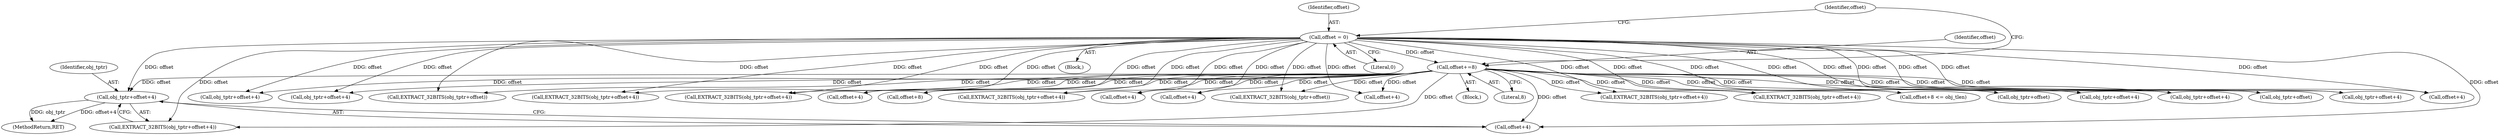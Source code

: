 digraph "0_tcpdump_a25211918f2e790c67d859d20ccf8dbb81da1598@pointer" {
"1001460" [label="(Call,obj_tptr+offset+4)"];
"1001466" [label="(Call,offset+=8)"];
"1001363" [label="(Call,offset = 0)"];
"1001422" [label="(Call,obj_tptr+offset+4)"];
"1001372" [label="(Block,)"];
"1001434" [label="(Call,obj_tptr+offset+4)"];
"1001383" [label="(Call,EXTRACT_32BITS(obj_tptr+offset))"];
"1001433" [label="(Call,EXTRACT_32BITS(obj_tptr+offset+4))"];
"1001913" [label="(MethodReturn,RET)"];
"1001363" [label="(Call,offset = 0)"];
"1001451" [label="(Call,EXTRACT_32BITS(obj_tptr+offset+4))"];
"1001143" [label="(Block,)"];
"1001406" [label="(Call,obj_tptr+offset+4)"];
"1001467" [label="(Identifier,offset)"];
"1001468" [label="(Literal,8)"];
"1001364" [label="(Identifier,offset)"];
"1001424" [label="(Call,offset+4)"];
"1001460" [label="(Call,obj_tptr+offset+4)"];
"1001462" [label="(Call,offset+4)"];
"1001405" [label="(Call,EXTRACT_32BITS(obj_tptr+offset+4))"];
"1001369" [label="(Identifier,offset)"];
"1001408" [label="(Call,offset+4)"];
"1001395" [label="(Call,EXTRACT_32BITS(obj_tptr+offset+4))"];
"1001459" [label="(Call,EXTRACT_32BITS(obj_tptr+offset+4))"];
"1001452" [label="(Call,obj_tptr+offset+4)"];
"1001436" [label="(Call,offset+4)"];
"1001466" [label="(Call,offset+=8)"];
"1001398" [label="(Call,offset+4)"];
"1001365" [label="(Literal,0)"];
"1001454" [label="(Call,offset+4)"];
"1001379" [label="(Call,EXTRACT_32BITS(obj_tptr+offset))"];
"1001421" [label="(Call,EXTRACT_32BITS(obj_tptr+offset+4))"];
"1001367" [label="(Call,offset+8 <= obj_tlen)"];
"1001461" [label="(Identifier,obj_tptr)"];
"1001380" [label="(Call,obj_tptr+offset)"];
"1001396" [label="(Call,obj_tptr+offset+4)"];
"1001384" [label="(Call,obj_tptr+offset)"];
"1001368" [label="(Call,offset+8)"];
"1001460" -> "1001459"  [label="AST: "];
"1001460" -> "1001462"  [label="CFG: "];
"1001461" -> "1001460"  [label="AST: "];
"1001462" -> "1001460"  [label="AST: "];
"1001459" -> "1001460"  [label="CFG: "];
"1001460" -> "1001913"  [label="DDG: offset+4"];
"1001460" -> "1001913"  [label="DDG: obj_tptr"];
"1001466" -> "1001460"  [label="DDG: offset"];
"1001363" -> "1001460"  [label="DDG: offset"];
"1001466" -> "1001372"  [label="AST: "];
"1001466" -> "1001468"  [label="CFG: "];
"1001467" -> "1001466"  [label="AST: "];
"1001468" -> "1001466"  [label="AST: "];
"1001369" -> "1001466"  [label="CFG: "];
"1001466" -> "1001367"  [label="DDG: offset"];
"1001466" -> "1001368"  [label="DDG: offset"];
"1001466" -> "1001379"  [label="DDG: offset"];
"1001466" -> "1001380"  [label="DDG: offset"];
"1001466" -> "1001383"  [label="DDG: offset"];
"1001466" -> "1001384"  [label="DDG: offset"];
"1001466" -> "1001395"  [label="DDG: offset"];
"1001466" -> "1001396"  [label="DDG: offset"];
"1001466" -> "1001398"  [label="DDG: offset"];
"1001466" -> "1001405"  [label="DDG: offset"];
"1001466" -> "1001406"  [label="DDG: offset"];
"1001466" -> "1001408"  [label="DDG: offset"];
"1001466" -> "1001421"  [label="DDG: offset"];
"1001466" -> "1001422"  [label="DDG: offset"];
"1001466" -> "1001424"  [label="DDG: offset"];
"1001466" -> "1001433"  [label="DDG: offset"];
"1001466" -> "1001434"  [label="DDG: offset"];
"1001466" -> "1001436"  [label="DDG: offset"];
"1001466" -> "1001451"  [label="DDG: offset"];
"1001466" -> "1001452"  [label="DDG: offset"];
"1001466" -> "1001454"  [label="DDG: offset"];
"1001466" -> "1001459"  [label="DDG: offset"];
"1001466" -> "1001462"  [label="DDG: offset"];
"1001363" -> "1001466"  [label="DDG: offset"];
"1001363" -> "1001143"  [label="AST: "];
"1001363" -> "1001365"  [label="CFG: "];
"1001364" -> "1001363"  [label="AST: "];
"1001365" -> "1001363"  [label="AST: "];
"1001369" -> "1001363"  [label="CFG: "];
"1001363" -> "1001367"  [label="DDG: offset"];
"1001363" -> "1001368"  [label="DDG: offset"];
"1001363" -> "1001379"  [label="DDG: offset"];
"1001363" -> "1001380"  [label="DDG: offset"];
"1001363" -> "1001383"  [label="DDG: offset"];
"1001363" -> "1001384"  [label="DDG: offset"];
"1001363" -> "1001395"  [label="DDG: offset"];
"1001363" -> "1001396"  [label="DDG: offset"];
"1001363" -> "1001398"  [label="DDG: offset"];
"1001363" -> "1001405"  [label="DDG: offset"];
"1001363" -> "1001406"  [label="DDG: offset"];
"1001363" -> "1001408"  [label="DDG: offset"];
"1001363" -> "1001421"  [label="DDG: offset"];
"1001363" -> "1001422"  [label="DDG: offset"];
"1001363" -> "1001424"  [label="DDG: offset"];
"1001363" -> "1001433"  [label="DDG: offset"];
"1001363" -> "1001434"  [label="DDG: offset"];
"1001363" -> "1001436"  [label="DDG: offset"];
"1001363" -> "1001451"  [label="DDG: offset"];
"1001363" -> "1001452"  [label="DDG: offset"];
"1001363" -> "1001454"  [label="DDG: offset"];
"1001363" -> "1001459"  [label="DDG: offset"];
"1001363" -> "1001462"  [label="DDG: offset"];
}
